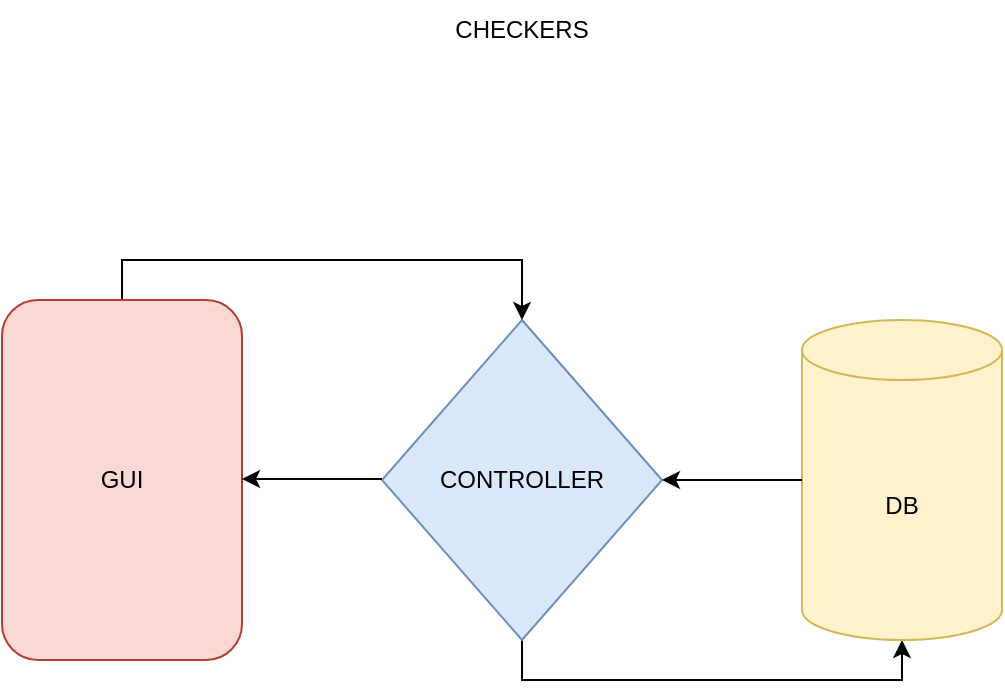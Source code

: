 <mxfile version="20.3.3" type="device" pages="4"><diagram name="STRUCTURE" id="c4acf3e9-155e-7222-9cf6-157b1a14988f"><mxGraphModel dx="1350" dy="793" grid="1" gridSize="10" guides="1" tooltips="1" connect="1" arrows="1" fold="1" page="1" pageScale="1" pageWidth="850" pageHeight="1100" background="none" math="0" shadow="0"><root><mxCell id="0"/><mxCell id="1" parent="0"/><mxCell id="LZmnKvuqmEOFs3xjrd2W-9" style="edgeStyle=orthogonalEdgeStyle;rounded=0;orthogonalLoop=1;jettySize=auto;html=1;entryX=0.5;entryY=1;entryDx=0;entryDy=0;entryPerimeter=0;" edge="1" parent="1" source="018eUbOUG6scxhT4tWDP-4" target="018eUbOUG6scxhT4tWDP-5"><mxGeometry relative="1" as="geometry"><Array as="points"><mxPoint x="450" y="410"/><mxPoint x="640" y="410"/></Array></mxGeometry></mxCell><mxCell id="018eUbOUG6scxhT4tWDP-4" value="CONTROLLER" style="rhombus;whiteSpace=wrap;html=1;fillColor=#dae8fc;strokeColor=#6c8ebf;" vertex="1" parent="1"><mxGeometry x="380" y="230" width="140" height="160" as="geometry"/></mxCell><mxCell id="018eUbOUG6scxhT4tWDP-5" value="DB" style="shape=cylinder3;whiteSpace=wrap;html=1;boundedLbl=1;backgroundOutline=1;size=15;fillColor=#fff2cc;strokeColor=#d6b656;" vertex="1" parent="1"><mxGeometry x="590" y="230" width="100" height="160" as="geometry"/></mxCell><mxCell id="LZmnKvuqmEOFs3xjrd2W-7" style="edgeStyle=orthogonalEdgeStyle;rounded=0;orthogonalLoop=1;jettySize=auto;html=1;exitX=0.5;exitY=0;exitDx=0;exitDy=0;entryX=0.5;entryY=0;entryDx=0;entryDy=0;" edge="1" parent="1" source="018eUbOUG6scxhT4tWDP-6" target="018eUbOUG6scxhT4tWDP-4"><mxGeometry relative="1" as="geometry"/></mxCell><mxCell id="018eUbOUG6scxhT4tWDP-6" value="GUI" style="rounded=1;whiteSpace=wrap;html=1;fillColor=#fad9d5;strokeColor=#ae4132;" vertex="1" parent="1"><mxGeometry x="190" y="220" width="120" height="180" as="geometry"/></mxCell><mxCell id="018eUbOUG6scxhT4tWDP-7" value="CHECKERS" style="text;html=1;strokeColor=none;fillColor=none;align=center;verticalAlign=middle;whiteSpace=wrap;rounded=0;" vertex="1" parent="1"><mxGeometry x="390" y="70" width="120" height="30" as="geometry"/></mxCell><mxCell id="LZmnKvuqmEOFs3xjrd2W-10" style="edgeStyle=orthogonalEdgeStyle;rounded=0;orthogonalLoop=1;jettySize=auto;html=1;entryX=0.5;entryY=1;entryDx=0;entryDy=0;entryPerimeter=0;exitX=0;exitY=0.5;exitDx=0;exitDy=0;exitPerimeter=0;" edge="1" parent="1" source="018eUbOUG6scxhT4tWDP-5"><mxGeometry relative="1" as="geometry"><mxPoint x="640" y="290" as="sourcePoint"/><mxPoint x="520" y="310" as="targetPoint"/><Array as="points"><mxPoint x="580" y="310"/><mxPoint x="580" y="310"/></Array></mxGeometry></mxCell><mxCell id="LZmnKvuqmEOFs3xjrd2W-11" style="edgeStyle=orthogonalEdgeStyle;rounded=0;orthogonalLoop=1;jettySize=auto;html=1;entryX=0.5;entryY=1;entryDx=0;entryDy=0;entryPerimeter=0;exitX=0;exitY=0.5;exitDx=0;exitDy=0;exitPerimeter=0;" edge="1" parent="1"><mxGeometry relative="1" as="geometry"><mxPoint x="380" y="309.5" as="sourcePoint"/><mxPoint x="310" y="309.5" as="targetPoint"/><Array as="points"><mxPoint x="370" y="309.5"/><mxPoint x="370" y="309.5"/></Array></mxGeometry></mxCell></root></mxGraphModel></diagram><diagram id="tVjNS-mIPQKqeMKxFwkK" name="GUI"><mxGraphModel dx="1350" dy="793" grid="1" gridSize="10" guides="1" tooltips="1" connect="1" arrows="1" fold="1" page="1" pageScale="1" pageWidth="850" pageHeight="1100" math="0" shadow="0"><root><mxCell id="0"/><mxCell id="1" parent="0"/><mxCell id="CaVBTYPrvyZ1mrRf8dwb-1" value="" style="group" vertex="1" connectable="0" parent="1"><mxGeometry x="70" y="10" width="120" height="120" as="geometry"/></mxCell><mxCell id="CaVBTYPrvyZ1mrRf8dwb-2" value="" style="whiteSpace=wrap;html=1;aspect=fixed;" vertex="1" parent="CaVBTYPrvyZ1mrRf8dwb-1"><mxGeometry width="120" height="120" as="geometry"/></mxCell><mxCell id="CaVBTYPrvyZ1mrRf8dwb-3" value="" style="endArrow=none;html=1;rounded=0;exitX=0;exitY=0.25;exitDx=0;exitDy=0;entryX=1;entryY=0.25;entryDx=0;entryDy=0;" edge="1" parent="CaVBTYPrvyZ1mrRf8dwb-1" source="CaVBTYPrvyZ1mrRf8dwb-2" target="CaVBTYPrvyZ1mrRf8dwb-2"><mxGeometry width="50" height="50" relative="1" as="geometry"><mxPoint x="290" y="140" as="sourcePoint"/><mxPoint x="340" y="90" as="targetPoint"/></mxGeometry></mxCell><mxCell id="CaVBTYPrvyZ1mrRf8dwb-4" value="" style="endArrow=none;html=1;rounded=0;exitX=0;exitY=0.25;exitDx=0;exitDy=0;entryX=1;entryY=0.25;entryDx=0;entryDy=0;" edge="1" parent="CaVBTYPrvyZ1mrRf8dwb-1"><mxGeometry width="50" height="50" relative="1" as="geometry"><mxPoint y="70" as="sourcePoint"/><mxPoint x="120" y="70" as="targetPoint"/></mxGeometry></mxCell><mxCell id="CaVBTYPrvyZ1mrRf8dwb-5" value="Text" style="text;html=1;strokeColor=none;fillColor=none;align=center;verticalAlign=middle;whiteSpace=wrap;rounded=0;" vertex="1" parent="CaVBTYPrvyZ1mrRf8dwb-1"><mxGeometry width="120" height="30" as="geometry"/></mxCell><mxCell id="CaVBTYPrvyZ1mrRf8dwb-6" value="&lt;div align=&quot;left&quot;&gt;Text&lt;/div&gt;" style="text;html=1;strokeColor=none;fillColor=none;align=left;verticalAlign=middle;whiteSpace=wrap;rounded=0;" vertex="1" parent="CaVBTYPrvyZ1mrRf8dwb-1"><mxGeometry y="30" width="120" height="40" as="geometry"/></mxCell><mxCell id="CaVBTYPrvyZ1mrRf8dwb-7" value="&lt;div align=&quot;left&quot;&gt;Text&lt;/div&gt;" style="text;html=1;strokeColor=none;fillColor=none;align=left;verticalAlign=middle;whiteSpace=wrap;rounded=0;" vertex="1" parent="CaVBTYPrvyZ1mrRf8dwb-1"><mxGeometry y="70" width="120" height="50" as="geometry"/></mxCell><mxCell id="CaVBTYPrvyZ1mrRf8dwb-8" value="" style="endArrow=classic;html=1;rounded=0;" edge="1" parent="1"><mxGeometry width="50" height="50" relative="1" as="geometry"><mxPoint x="90" y="260" as="sourcePoint"/><mxPoint x="90" y="140" as="targetPoint"/></mxGeometry></mxCell><mxCell id="CaVBTYPrvyZ1mrRf8dwb-9" value="" style="endArrow=classic;html=1;rounded=0;dashed=1;" edge="1" parent="1"><mxGeometry width="50" height="50" relative="1" as="geometry"><mxPoint x="110" y="260" as="sourcePoint"/><mxPoint x="110" y="140" as="targetPoint"/></mxGeometry></mxCell><mxCell id="CaVBTYPrvyZ1mrRf8dwb-10" value="" style="endArrow=diamondThin;html=1;rounded=0;dashed=1;endFill=0;" edge="1" parent="1"><mxGeometry width="50" height="50" relative="1" as="geometry"><mxPoint x="149.71" y="260" as="sourcePoint"/><mxPoint x="149.71" y="140" as="targetPoint"/></mxGeometry></mxCell><mxCell id="CaVBTYPrvyZ1mrRf8dwb-11" value="" style="endArrow=diamondThin;html=1;rounded=0;endFill=1;" edge="1" parent="1"><mxGeometry width="50" height="50" relative="1" as="geometry"><mxPoint x="130" y="260" as="sourcePoint"/><mxPoint x="130" y="140" as="targetPoint"/></mxGeometry></mxCell><mxCell id="CaVBTYPrvyZ1mrRf8dwb-12" value="" style="endArrow=none;html=1;rounded=0;endFill=0;" edge="1" parent="1"><mxGeometry width="50" height="50" relative="1" as="geometry"><mxPoint x="70" y="260" as="sourcePoint"/><mxPoint x="70" y="140" as="targetPoint"/></mxGeometry></mxCell><mxCell id="RLm8Q1EGHP8nTjWMDnBm-1" value="" style="group" vertex="1" connectable="0" parent="1"><mxGeometry x="420" y="610" width="140" height="140" as="geometry"/></mxCell><mxCell id="RLm8Q1EGHP8nTjWMDnBm-2" value="" style="whiteSpace=wrap;html=1;aspect=fixed;" vertex="1" parent="RLm8Q1EGHP8nTjWMDnBm-1"><mxGeometry width="140" height="140" as="geometry"/></mxCell><mxCell id="RLm8Q1EGHP8nTjWMDnBm-3" value="" style="endArrow=none;html=1;rounded=0;exitX=0;exitY=0.25;exitDx=0;exitDy=0;entryX=1;entryY=0.25;entryDx=0;entryDy=0;" edge="1" parent="RLm8Q1EGHP8nTjWMDnBm-1" source="RLm8Q1EGHP8nTjWMDnBm-2" target="RLm8Q1EGHP8nTjWMDnBm-2"><mxGeometry width="50" height="50" relative="1" as="geometry"><mxPoint x="338.333" y="163.333" as="sourcePoint"/><mxPoint x="396.667" y="105" as="targetPoint"/></mxGeometry></mxCell><mxCell id="RLm8Q1EGHP8nTjWMDnBm-4" value="" style="endArrow=none;html=1;rounded=0;exitX=0;exitY=0.25;exitDx=0;exitDy=0;entryX=1;entryY=0.25;entryDx=0;entryDy=0;" edge="1" parent="RLm8Q1EGHP8nTjWMDnBm-1"><mxGeometry width="50" height="50" relative="1" as="geometry"><mxPoint y="81.667" as="sourcePoint"/><mxPoint x="140" y="81.667" as="targetPoint"/></mxGeometry></mxCell><mxCell id="RLm8Q1EGHP8nTjWMDnBm-5" value="&lt;div&gt;map&lt;/div&gt;" style="text;html=1;strokeColor=none;fillColor=none;align=center;verticalAlign=middle;whiteSpace=wrap;rounded=0;" vertex="1" parent="RLm8Q1EGHP8nTjWMDnBm-1"><mxGeometry width="140" height="35" as="geometry"/></mxCell><mxCell id="RLm8Q1EGHP8nTjWMDnBm-6" value="- vector&amp;lt;*point&amp;gt; points" style="text;html=1;strokeColor=none;fillColor=none;align=left;verticalAlign=middle;whiteSpace=wrap;rounded=0;" vertex="1" parent="RLm8Q1EGHP8nTjWMDnBm-1"><mxGeometry y="35" width="140" height="46.667" as="geometry"/></mxCell><mxCell id="RLm8Q1EGHP8nTjWMDnBm-7" value="+ is_empty(pos) : pos" style="text;html=1;strokeColor=none;fillColor=none;align=left;verticalAlign=middle;whiteSpace=wrap;rounded=0;" vertex="1" parent="RLm8Q1EGHP8nTjWMDnBm-1"><mxGeometry y="81.667" width="140" height="58.333" as="geometry"/></mxCell><mxCell id="RLm8Q1EGHP8nTjWMDnBm-8" value="" style="group" vertex="1" connectable="0" parent="1"><mxGeometry x="680" y="570" width="100" height="100" as="geometry"/></mxCell><mxCell id="RLm8Q1EGHP8nTjWMDnBm-9" value="" style="whiteSpace=wrap;html=1;aspect=fixed;" vertex="1" parent="RLm8Q1EGHP8nTjWMDnBm-8"><mxGeometry width="100" height="100" as="geometry"/></mxCell><mxCell id="RLm8Q1EGHP8nTjWMDnBm-10" value="" style="endArrow=none;html=1;rounded=0;exitX=0;exitY=0.25;exitDx=0;exitDy=0;entryX=1;entryY=0.25;entryDx=0;entryDy=0;" edge="1" parent="RLm8Q1EGHP8nTjWMDnBm-8" source="RLm8Q1EGHP8nTjWMDnBm-9" target="RLm8Q1EGHP8nTjWMDnBm-9"><mxGeometry width="50" height="50" relative="1" as="geometry"><mxPoint x="241.667" y="116.667" as="sourcePoint"/><mxPoint x="283.333" y="75" as="targetPoint"/></mxGeometry></mxCell><mxCell id="RLm8Q1EGHP8nTjWMDnBm-11" value="" style="endArrow=none;html=1;rounded=0;exitX=0;exitY=0.25;exitDx=0;exitDy=0;entryX=1;entryY=0.25;entryDx=0;entryDy=0;" edge="1" parent="RLm8Q1EGHP8nTjWMDnBm-8"><mxGeometry width="50" height="50" relative="1" as="geometry"><mxPoint y="58.333" as="sourcePoint"/><mxPoint x="100" y="58.333" as="targetPoint"/></mxGeometry></mxCell><mxCell id="RLm8Q1EGHP8nTjWMDnBm-12" value="point" style="text;html=1;strokeColor=none;fillColor=none;align=center;verticalAlign=middle;whiteSpace=wrap;rounded=0;" vertex="1" parent="RLm8Q1EGHP8nTjWMDnBm-8"><mxGeometry width="100" height="25" as="geometry"/></mxCell><mxCell id="RLm8Q1EGHP8nTjWMDnBm-13" value="- int x&lt;div align=&quot;left&quot;&gt;- int y&lt;br&gt;&lt;/div&gt;" style="text;html=1;strokeColor=none;fillColor=none;align=left;verticalAlign=middle;whiteSpace=wrap;rounded=0;" vertex="1" parent="RLm8Q1EGHP8nTjWMDnBm-8"><mxGeometry y="25" width="100" height="33.333" as="geometry"/></mxCell><mxCell id="RLm8Q1EGHP8nTjWMDnBm-14" value="&lt;div align=&quot;left&quot;&gt;+ operator== (&amp;amp;point) : bool&lt;br&gt;&lt;/div&gt;" style="text;html=1;strokeColor=none;fillColor=none;align=center;verticalAlign=middle;whiteSpace=wrap;rounded=0;" vertex="1" parent="RLm8Q1EGHP8nTjWMDnBm-8"><mxGeometry y="58.333" width="100" height="41.667" as="geometry"/></mxCell><mxCell id="RLm8Q1EGHP8nTjWMDnBm-15" value="" style="endArrow=diamondThin;html=1;rounded=0;endFill=1;entryX=1;entryY=0.5;entryDx=0;entryDy=0;exitX=0;exitY=0.5;exitDx=0;exitDy=0;strokeWidth=1;jumpSize=7;" edge="1" parent="1" source="RLm8Q1EGHP8nTjWMDnBm-12" target="RLm8Q1EGHP8nTjWMDnBm-5"><mxGeometry width="50" height="50" relative="1" as="geometry"><mxPoint x="610" y="790" as="sourcePoint"/><mxPoint x="610" y="670" as="targetPoint"/></mxGeometry></mxCell></root></mxGraphModel></diagram><diagram id="unBoLquXLFz5TwMA1l9L" name="CONTROLLER"><mxGraphModel dx="1350" dy="793" grid="1" gridSize="10" guides="1" tooltips="1" connect="1" arrows="1" fold="1" page="1" pageScale="1" pageWidth="850" pageHeight="1100" math="0" shadow="0"><root><mxCell id="0"/><mxCell id="1" parent="0"/></root></mxGraphModel></diagram><diagram id="K_jca7651jpdyuVTS2Q2" name="DB"><mxGraphModel dx="1350" dy="793" grid="1" gridSize="10" guides="1" tooltips="1" connect="1" arrows="1" fold="1" page="1" pageScale="1" pageWidth="850" pageHeight="1100" math="0" shadow="0"><root><mxCell id="0"/><mxCell id="1" parent="0"/></root></mxGraphModel></diagram></mxfile>